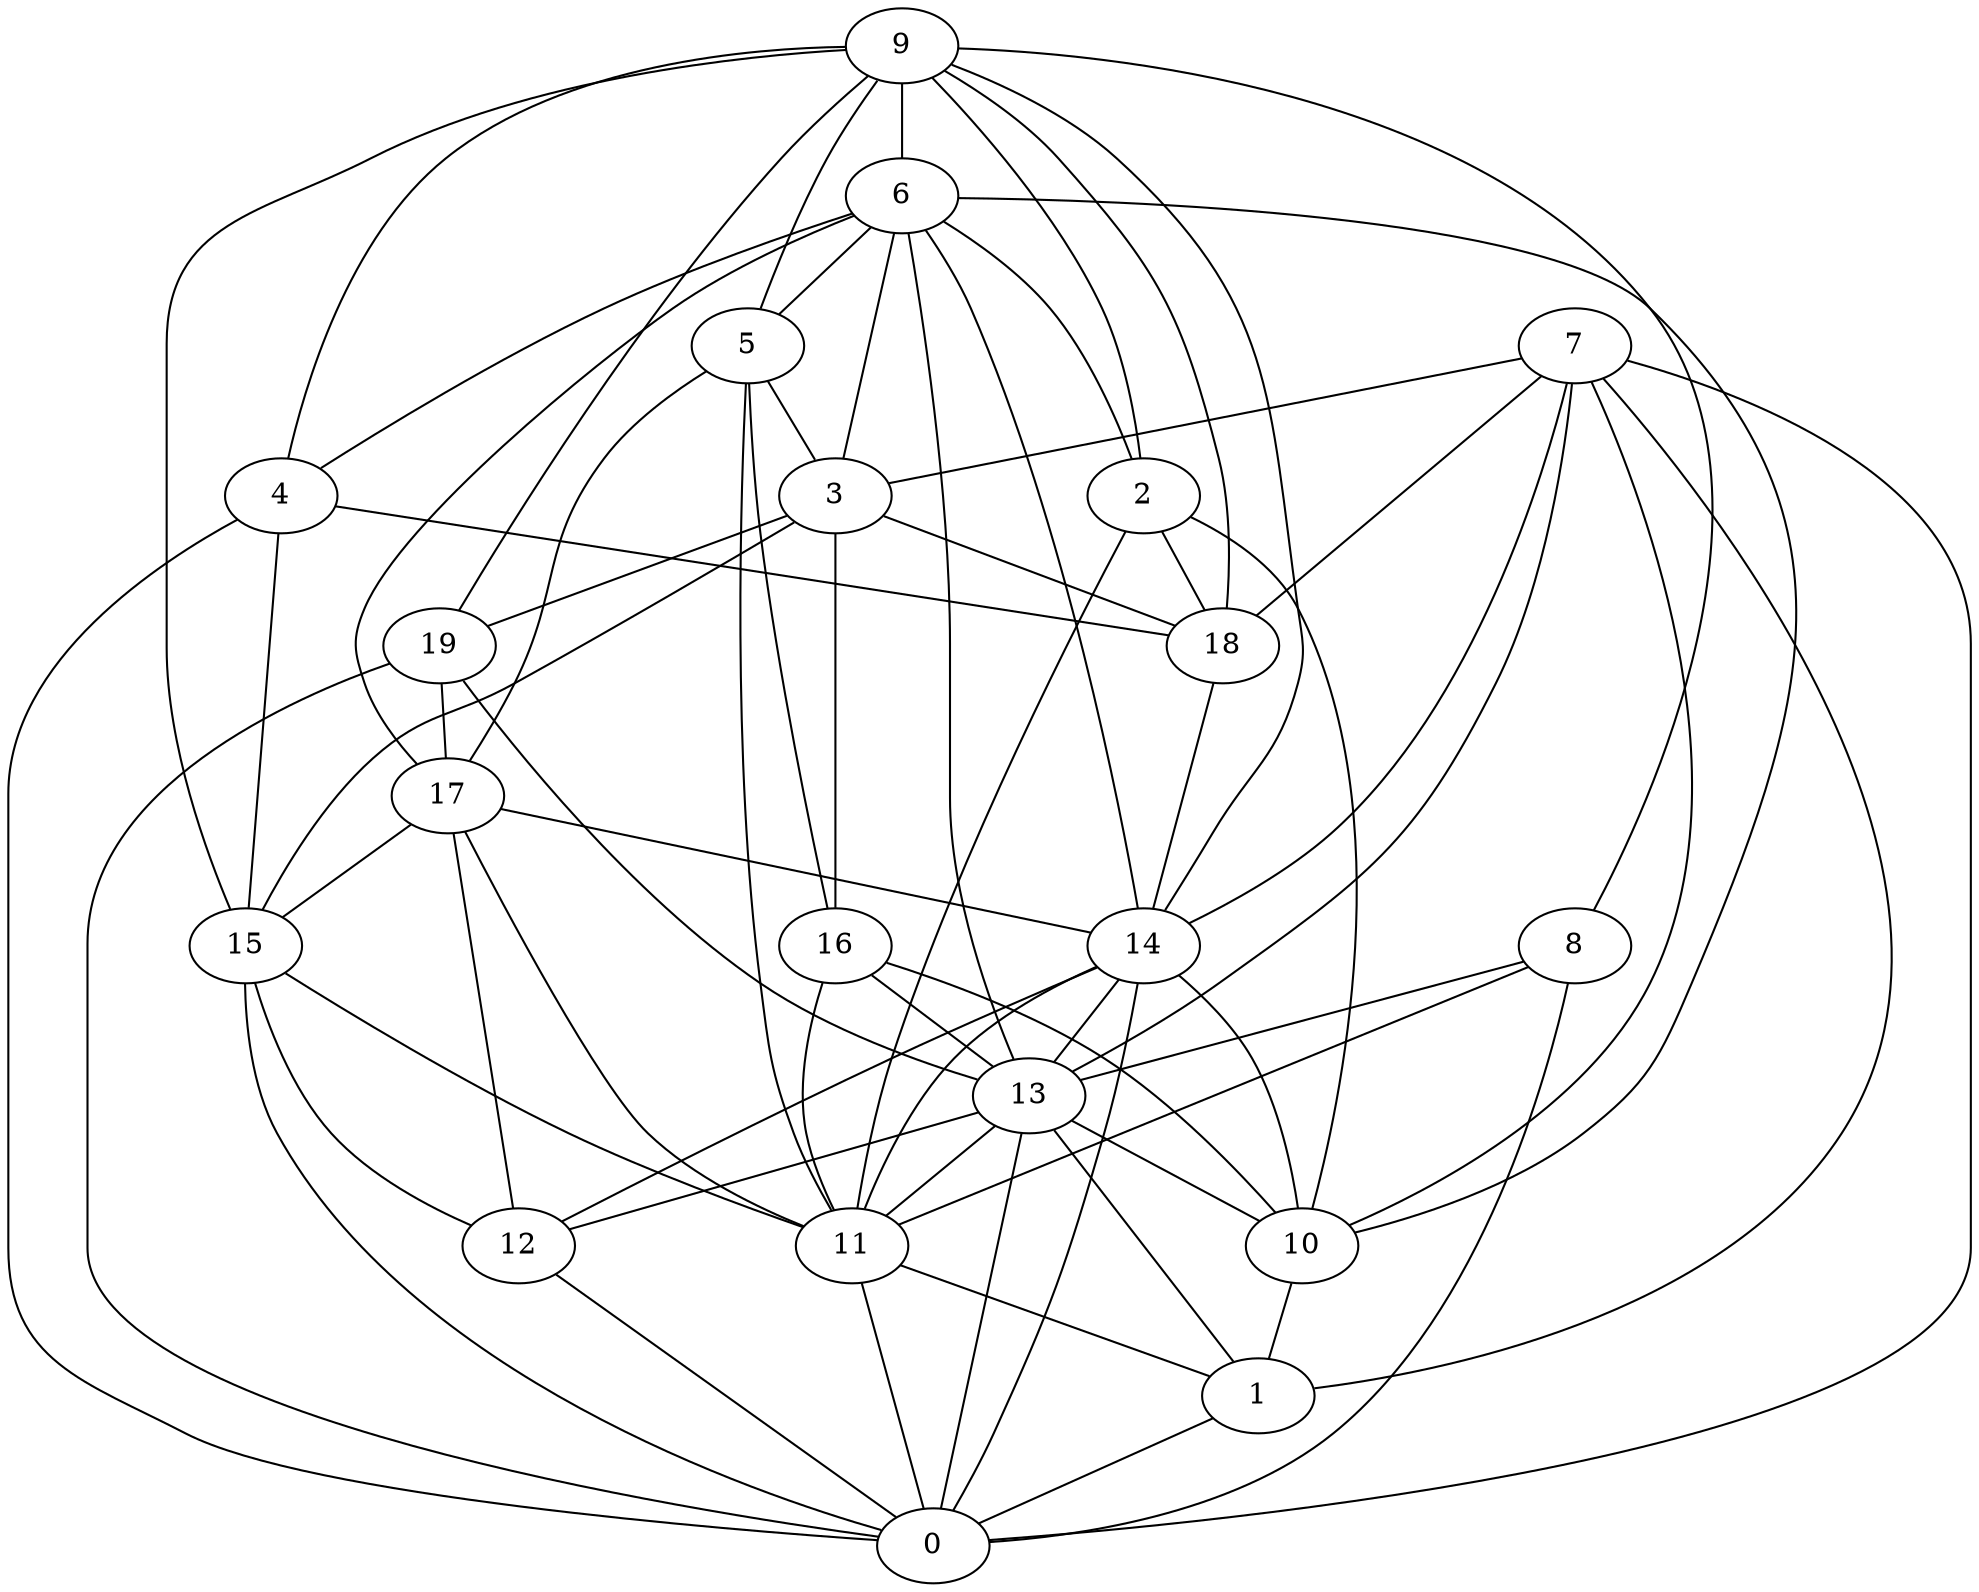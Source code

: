digraph GG_graph {

subgraph G_graph {
edge [color = black]
"3" -> "19" [dir = none]
"3" -> "18" [dir = none]
"3" -> "15" [dir = none]
"16" -> "11" [dir = none]
"16" -> "10" [dir = none]
"16" -> "13" [dir = none]
"14" -> "12" [dir = none]
"14" -> "11" [dir = none]
"14" -> "0" [dir = none]
"14" -> "10" [dir = none]
"14" -> "13" [dir = none]
"2" -> "10" [dir = none]
"2" -> "11" [dir = none]
"2" -> "18" [dir = none]
"19" -> "13" [dir = none]
"19" -> "17" [dir = none]
"6" -> "4" [dir = none]
"6" -> "17" [dir = none]
"6" -> "14" [dir = none]
"6" -> "5" [dir = none]
"6" -> "3" [dir = none]
"6" -> "2" [dir = none]
"6" -> "10" [dir = none]
"5" -> "3" [dir = none]
"5" -> "17" [dir = none]
"5" -> "11" [dir = none]
"18" -> "14" [dir = none]
"11" -> "1" [dir = none]
"11" -> "0" [dir = none]
"7" -> "0" [dir = none]
"7" -> "13" [dir = none]
"7" -> "14" [dir = none]
"7" -> "3" [dir = none]
"7" -> "1" [dir = none]
"17" -> "15" [dir = none]
"17" -> "14" [dir = none]
"17" -> "11" [dir = none]
"17" -> "12" [dir = none]
"8" -> "0" [dir = none]
"8" -> "13" [dir = none]
"4" -> "18" [dir = none]
"4" -> "15" [dir = none]
"4" -> "0" [dir = none]
"9" -> "19" [dir = none]
"9" -> "6" [dir = none]
"9" -> "15" [dir = none]
"9" -> "18" [dir = none]
"9" -> "5" [dir = none]
"9" -> "14" [dir = none]
"9" -> "8" [dir = none]
"13" -> "10" [dir = none]
"13" -> "12" [dir = none]
"13" -> "11" [dir = none]
"15" -> "12" [dir = none]
"15" -> "11" [dir = none]
"15" -> "0" [dir = none]
"10" -> "1" [dir = none]
"19" -> "0" [dir = none]
"1" -> "0" [dir = none]
"8" -> "11" [dir = none]
"7" -> "10" [dir = none]
"12" -> "0" [dir = none]
"6" -> "13" [dir = none]
"3" -> "16" [dir = none]
"9" -> "4" [dir = none]
"13" -> "0" [dir = none]
"13" -> "1" [dir = none]
"5" -> "16" [dir = none]
"7" -> "18" [dir = none]
"9" -> "2" [dir = none]
}

}
